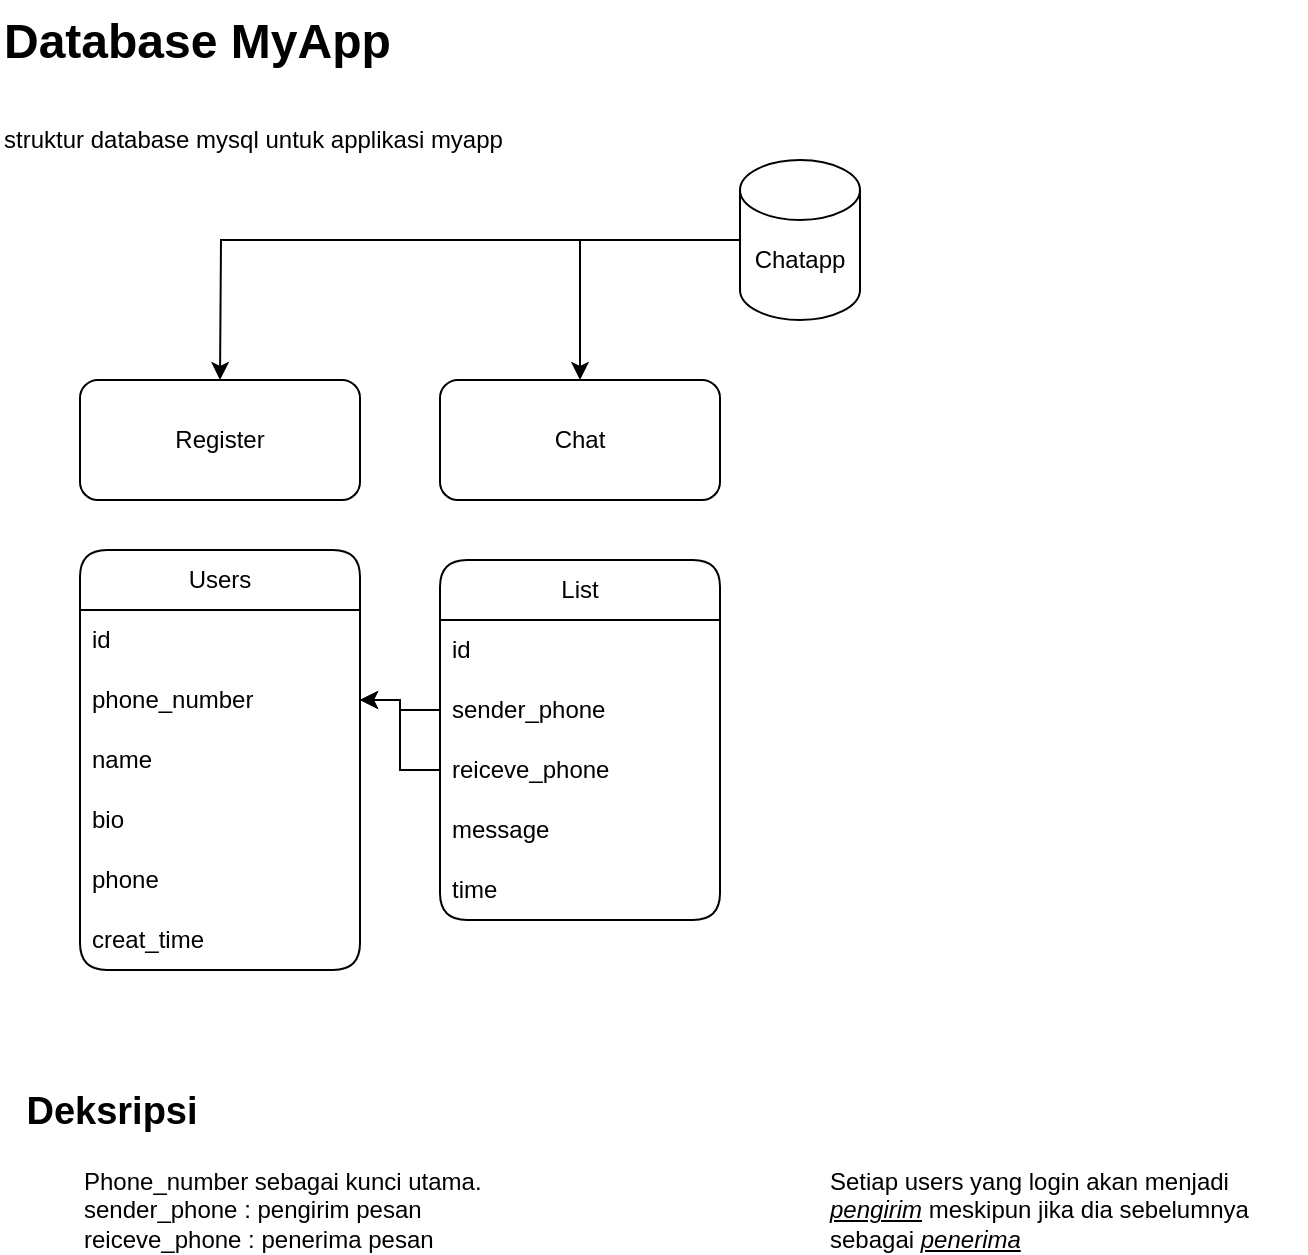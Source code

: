 <mxfile version="24.8.3">
  <diagram name="Halaman-1" id="3GtTifSFDHcDoZ3F5JwF">
    <mxGraphModel dx="1050" dy="557" grid="1" gridSize="10" guides="1" tooltips="1" connect="1" arrows="1" fold="1" page="1" pageScale="1" pageWidth="827" pageHeight="1169" math="0" shadow="0">
      <root>
        <mxCell id="0" />
        <mxCell id="1" parent="0" />
        <mxCell id="LxVqRqJat0blrXqKGGtu-1" value="&lt;h1 style=&quot;margin-top: 0px;&quot;&gt;&lt;span style=&quot;background-color: initial;&quot;&gt;Database MyApp&lt;/span&gt;&lt;/h1&gt;&lt;h1 style=&quot;margin-top: 0px;&quot;&gt;&lt;span style=&quot;font-size: 12px; font-weight: 400; background-color: initial;&quot;&gt;struktur database mysql untuk applikasi myapp&lt;/span&gt;&lt;/h1&gt;" style="text;html=1;whiteSpace=wrap;overflow=hidden;rounded=0;" vertex="1" parent="1">
          <mxGeometry width="260" height="80" as="geometry" />
        </mxCell>
        <mxCell id="LxVqRqJat0blrXqKGGtu-2" value="" style="rounded=1;whiteSpace=wrap;html=1;" vertex="1" parent="1">
          <mxGeometry x="40" y="190" width="140" height="60" as="geometry" />
        </mxCell>
        <mxCell id="LxVqRqJat0blrXqKGGtu-3" value="" style="group" vertex="1" connectable="0" parent="1">
          <mxGeometry x="370" y="80" width="60" height="80" as="geometry" />
        </mxCell>
        <mxCell id="LxVqRqJat0blrXqKGGtu-4" value="" style="shape=cylinder3;whiteSpace=wrap;html=1;boundedLbl=1;backgroundOutline=1;size=15;" vertex="1" parent="LxVqRqJat0blrXqKGGtu-3">
          <mxGeometry width="60" height="80" as="geometry" />
        </mxCell>
        <mxCell id="LxVqRqJat0blrXqKGGtu-5" value="Chatapp" style="text;html=1;align=center;verticalAlign=middle;whiteSpace=wrap;rounded=0;" vertex="1" parent="LxVqRqJat0blrXqKGGtu-3">
          <mxGeometry y="35" width="60" height="30" as="geometry" />
        </mxCell>
        <mxCell id="LxVqRqJat0blrXqKGGtu-6" value="" style="rounded=1;whiteSpace=wrap;html=1;" vertex="1" parent="1">
          <mxGeometry x="220" y="190" width="140" height="60" as="geometry" />
        </mxCell>
        <mxCell id="LxVqRqJat0blrXqKGGtu-7" style="edgeStyle=orthogonalEdgeStyle;rounded=0;orthogonalLoop=1;jettySize=auto;html=1;entryX=0.417;entryY=0.167;entryDx=0;entryDy=0;entryPerimeter=0;exitX=0;exitY=0.5;exitDx=0;exitDy=0;exitPerimeter=0;" edge="1" parent="1" source="LxVqRqJat0blrXqKGGtu-4">
          <mxGeometry relative="1" as="geometry">
            <mxPoint x="299.96" y="109.98" as="sourcePoint" />
            <mxPoint x="110.0" y="190.0" as="targetPoint" />
          </mxGeometry>
        </mxCell>
        <mxCell id="LxVqRqJat0blrXqKGGtu-8" value="Register" style="text;html=1;align=center;verticalAlign=middle;whiteSpace=wrap;rounded=0;" vertex="1" parent="1">
          <mxGeometry x="80" y="205" width="60" height="30" as="geometry" />
        </mxCell>
        <mxCell id="LxVqRqJat0blrXqKGGtu-9" value="Chat" style="text;html=1;align=center;verticalAlign=middle;whiteSpace=wrap;rounded=0;" vertex="1" parent="1">
          <mxGeometry x="260" y="205" width="60" height="30" as="geometry" />
        </mxCell>
        <mxCell id="LxVqRqJat0blrXqKGGtu-10" value="List" style="swimlane;fontStyle=0;childLayout=stackLayout;horizontal=1;startSize=30;horizontalStack=0;resizeParent=1;resizeParentMax=0;resizeLast=0;collapsible=1;marginBottom=0;whiteSpace=wrap;html=1;rounded=1;" vertex="1" parent="1">
          <mxGeometry x="220" y="280" width="140" height="180" as="geometry" />
        </mxCell>
        <mxCell id="LxVqRqJat0blrXqKGGtu-11" value="id" style="text;strokeColor=none;fillColor=none;align=left;verticalAlign=middle;spacingLeft=4;spacingRight=4;overflow=hidden;points=[[0,0.5],[1,0.5]];portConstraint=eastwest;rotatable=0;whiteSpace=wrap;html=1;" vertex="1" parent="LxVqRqJat0blrXqKGGtu-10">
          <mxGeometry y="30" width="140" height="30" as="geometry" />
        </mxCell>
        <mxCell id="LxVqRqJat0blrXqKGGtu-12" value="sender_phone" style="text;strokeColor=none;fillColor=none;align=left;verticalAlign=middle;spacingLeft=4;spacingRight=4;overflow=hidden;points=[[0,0.5],[1,0.5]];portConstraint=eastwest;rotatable=0;whiteSpace=wrap;html=1;" vertex="1" parent="LxVqRqJat0blrXqKGGtu-10">
          <mxGeometry y="60" width="140" height="30" as="geometry" />
        </mxCell>
        <mxCell id="LxVqRqJat0blrXqKGGtu-13" style="edgeStyle=orthogonalEdgeStyle;rounded=0;orthogonalLoop=1;jettySize=auto;html=1;" edge="1" parent="LxVqRqJat0blrXqKGGtu-10" source="LxVqRqJat0blrXqKGGtu-14">
          <mxGeometry relative="1" as="geometry">
            <mxPoint x="-40" y="70" as="targetPoint" />
            <Array as="points">
              <mxPoint x="-20" y="105" />
              <mxPoint x="-20" y="70" />
            </Array>
          </mxGeometry>
        </mxCell>
        <mxCell id="LxVqRqJat0blrXqKGGtu-14" value="reiceve_phone" style="text;strokeColor=none;fillColor=none;align=left;verticalAlign=middle;spacingLeft=4;spacingRight=4;overflow=hidden;points=[[0,0.5],[1,0.5]];portConstraint=eastwest;rotatable=0;whiteSpace=wrap;html=1;" vertex="1" parent="LxVqRqJat0blrXqKGGtu-10">
          <mxGeometry y="90" width="140" height="30" as="geometry" />
        </mxCell>
        <mxCell id="LxVqRqJat0blrXqKGGtu-15" value="message" style="text;strokeColor=none;fillColor=none;align=left;verticalAlign=middle;spacingLeft=4;spacingRight=4;overflow=hidden;points=[[0,0.5],[1,0.5]];portConstraint=eastwest;rotatable=0;whiteSpace=wrap;html=1;" vertex="1" parent="LxVqRqJat0blrXqKGGtu-10">
          <mxGeometry y="120" width="140" height="30" as="geometry" />
        </mxCell>
        <mxCell id="LxVqRqJat0blrXqKGGtu-16" value="time" style="text;strokeColor=none;fillColor=none;align=left;verticalAlign=middle;spacingLeft=4;spacingRight=4;overflow=hidden;points=[[0,0.5],[1,0.5]];portConstraint=eastwest;rotatable=0;whiteSpace=wrap;html=1;" vertex="1" parent="LxVqRqJat0blrXqKGGtu-10">
          <mxGeometry y="150" width="140" height="30" as="geometry" />
        </mxCell>
        <mxCell id="LxVqRqJat0blrXqKGGtu-17" value="Users" style="swimlane;fontStyle=0;childLayout=stackLayout;horizontal=1;startSize=30;horizontalStack=0;resizeParent=1;resizeParentMax=0;resizeLast=0;collapsible=1;marginBottom=0;whiteSpace=wrap;html=1;points=[[0,0,0,0,0],[0,0.25,0,0,0],[0,0.5,0,0,0],[0,0.75,0,0,0],[0,1,0,0,0],[0.25,0,0,0,0],[0.25,1,0,0,0],[0.5,0,0,0,0],[0.5,1,0,0,0],[0.75,0,0,0,0],[0.75,1,0,0,0],[1,0,0,0,0],[1,0.25,0,0,0],[1,0.5,0,0,0],[1,0.75,0,0,0],[1,1,0,0,0]];rounded=1;" vertex="1" parent="1">
          <mxGeometry x="40" y="275" width="140" height="210" as="geometry">
            <mxRectangle x="340" y="280" width="60" height="30" as="alternateBounds" />
          </mxGeometry>
        </mxCell>
        <mxCell id="LxVqRqJat0blrXqKGGtu-18" value="id" style="text;strokeColor=none;fillColor=none;align=left;verticalAlign=middle;spacingLeft=4;spacingRight=4;overflow=hidden;points=[[0,0.5],[1,0.5]];portConstraint=eastwest;rotatable=0;whiteSpace=wrap;html=1;" vertex="1" parent="LxVqRqJat0blrXqKGGtu-17">
          <mxGeometry y="30" width="140" height="30" as="geometry" />
        </mxCell>
        <mxCell id="LxVqRqJat0blrXqKGGtu-19" value="phone_number" style="text;strokeColor=none;fillColor=none;align=left;verticalAlign=middle;spacingLeft=4;spacingRight=4;overflow=hidden;points=[[0,0.5],[1,0.5]];portConstraint=eastwest;rotatable=0;whiteSpace=wrap;html=1;" vertex="1" parent="LxVqRqJat0blrXqKGGtu-17">
          <mxGeometry y="60" width="140" height="30" as="geometry" />
        </mxCell>
        <mxCell id="LxVqRqJat0blrXqKGGtu-20" value="name" style="text;strokeColor=none;fillColor=none;align=left;verticalAlign=middle;spacingLeft=4;spacingRight=4;overflow=hidden;points=[[0,0.5],[1,0.5]];portConstraint=eastwest;rotatable=0;whiteSpace=wrap;html=1;" vertex="1" parent="LxVqRqJat0blrXqKGGtu-17">
          <mxGeometry y="90" width="140" height="30" as="geometry" />
        </mxCell>
        <mxCell id="LxVqRqJat0blrXqKGGtu-21" value="bio" style="text;strokeColor=none;fillColor=none;align=left;verticalAlign=middle;spacingLeft=4;spacingRight=4;overflow=hidden;points=[[0,0.5],[1,0.5]];portConstraint=eastwest;rotatable=0;whiteSpace=wrap;html=1;" vertex="1" parent="LxVqRqJat0blrXqKGGtu-17">
          <mxGeometry y="120" width="140" height="30" as="geometry" />
        </mxCell>
        <mxCell id="LxVqRqJat0blrXqKGGtu-22" value="phone" style="text;strokeColor=none;fillColor=none;align=left;verticalAlign=middle;spacingLeft=4;spacingRight=4;overflow=hidden;points=[[0,0.5],[1,0.5]];portConstraint=eastwest;rotatable=0;whiteSpace=wrap;html=1;" vertex="1" parent="LxVqRqJat0blrXqKGGtu-17">
          <mxGeometry y="150" width="140" height="30" as="geometry" />
        </mxCell>
        <mxCell id="LxVqRqJat0blrXqKGGtu-23" value="creat_time" style="text;strokeColor=none;fillColor=none;align=left;verticalAlign=middle;spacingLeft=4;spacingRight=4;overflow=hidden;points=[[0,0.5],[1,0.5]];portConstraint=eastwest;rotatable=0;whiteSpace=wrap;html=1;" vertex="1" parent="LxVqRqJat0blrXqKGGtu-17">
          <mxGeometry y="180" width="140" height="30" as="geometry" />
        </mxCell>
        <mxCell id="LxVqRqJat0blrXqKGGtu-24" style="edgeStyle=orthogonalEdgeStyle;rounded=0;orthogonalLoop=1;jettySize=auto;html=1;entryX=0.5;entryY=0;entryDx=0;entryDy=0;" edge="1" parent="1" source="LxVqRqJat0blrXqKGGtu-5" target="LxVqRqJat0blrXqKGGtu-6">
          <mxGeometry relative="1" as="geometry">
            <Array as="points">
              <mxPoint x="290" y="120" />
            </Array>
          </mxGeometry>
        </mxCell>
        <mxCell id="LxVqRqJat0blrXqKGGtu-25" value="Phone_number sebagai kunci utama.&lt;br&gt;sender_phone : pengirim pesan&lt;br&gt;reiceve_phone : penerima pesan" style="text;html=1;align=left;verticalAlign=middle;whiteSpace=wrap;rounded=0;" vertex="1" parent="1">
          <mxGeometry x="40" y="585" width="240" height="40" as="geometry" />
        </mxCell>
        <mxCell id="LxVqRqJat0blrXqKGGtu-26" value="&lt;b&gt;&lt;font style=&quot;font-size: 19px;&quot;&gt;Deksripsi&lt;/font&gt;&lt;/b&gt;" style="text;html=1;align=center;verticalAlign=middle;whiteSpace=wrap;rounded=0;" vertex="1" parent="1">
          <mxGeometry x="26" y="541" width="60" height="30" as="geometry" />
        </mxCell>
        <mxCell id="LxVqRqJat0blrXqKGGtu-27" value="Setiap users yang login akan menjadi &lt;i&gt;&lt;u&gt;pengirim&lt;/u&gt;&lt;/i&gt; meskipun jika dia sebelumnya sebagai &lt;i&gt;&lt;u&gt;penerima&lt;/u&gt;&lt;/i&gt;" style="text;html=1;align=left;verticalAlign=middle;whiteSpace=wrap;rounded=0;" vertex="1" parent="1">
          <mxGeometry x="413" y="585" width="240" height="40" as="geometry" />
        </mxCell>
        <mxCell id="LxVqRqJat0blrXqKGGtu-28" style="edgeStyle=orthogonalEdgeStyle;rounded=0;orthogonalLoop=1;jettySize=auto;html=1;entryX=1;entryY=0.5;entryDx=0;entryDy=0;" edge="1" parent="1" source="LxVqRqJat0blrXqKGGtu-12" target="LxVqRqJat0blrXqKGGtu-19">
          <mxGeometry relative="1" as="geometry" />
        </mxCell>
      </root>
    </mxGraphModel>
  </diagram>
</mxfile>
